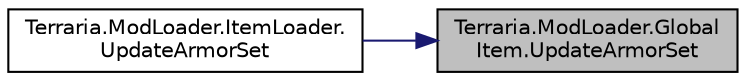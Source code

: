 digraph "Terraria.ModLoader.GlobalItem.UpdateArmorSet"
{
 // LATEX_PDF_SIZE
  edge [fontname="Helvetica",fontsize="10",labelfontname="Helvetica",labelfontsize="10"];
  node [fontname="Helvetica",fontsize="10",shape=record];
  rankdir="RL";
  Node1 [label="Terraria.ModLoader.Global\lItem.UpdateArmorSet",height=0.2,width=0.4,color="black", fillcolor="grey75", style="filled", fontcolor="black",tooltip="Allows you to give set bonuses to your armor set with the given name. The set name will be the same a..."];
  Node1 -> Node2 [dir="back",color="midnightblue",fontsize="10",style="solid",fontname="Helvetica"];
  Node2 [label="Terraria.ModLoader.ItemLoader.\lUpdateArmorSet",height=0.2,width=0.4,color="black", fillcolor="white", style="filled",URL="$class_terraria_1_1_mod_loader_1_1_item_loader.html#a1dfd88cf7a9a2a68a501db9414fa4f3e",tooltip="If the head's ModItem.IsArmorSet returns true, calls the head's ModItem.UpdateArmorSet...."];
}
